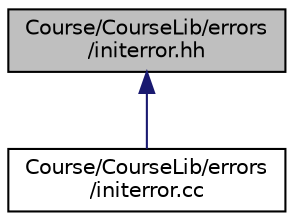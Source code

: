 digraph "Course/CourseLib/errors/initerror.hh"
{
 // LATEX_PDF_SIZE
  edge [fontname="Helvetica",fontsize="10",labelfontname="Helvetica",labelfontsize="10"];
  node [fontname="Helvetica",fontsize="10",shape=record];
  Node1 [label="Course/CourseLib/errors\l/initerror.hh",height=0.2,width=0.4,color="black", fillcolor="grey75", style="filled", fontcolor="black",tooltip="Defines an exception class for initialization errors."];
  Node1 -> Node2 [dir="back",color="midnightblue",fontsize="10",style="solid",fontname="Helvetica"];
  Node2 [label="Course/CourseLib/errors\l/initerror.cc",height=0.2,width=0.4,color="black", fillcolor="white", style="filled",URL="$initerror_8cc.html",tooltip=" "];
}
